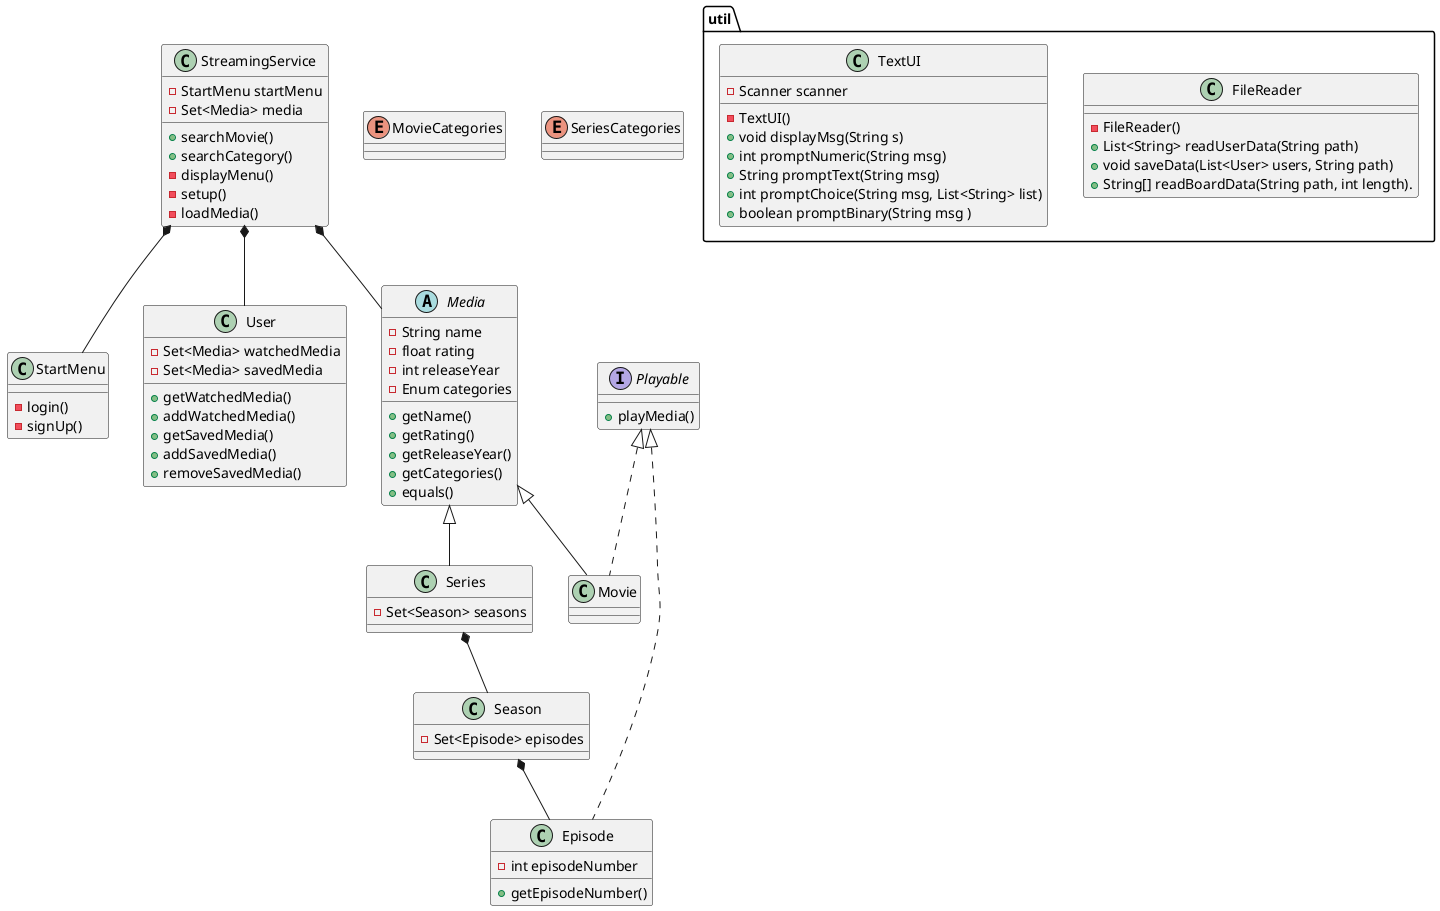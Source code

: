 @startuml

Class StreamingService
{
- StartMenu startMenu
- Set<Media> media
+ searchMovie()
+ searchCategory()
- displayMenu()
- setup()
- loadMedia()
}
package "util" {
    Class FileReader {
    - FileReader()
    + List<String> readUserData(String path)
    + void saveData(List<User> users, String path)
    + String[] readBoardData(String path, int length).
    }

    Class TextUI {
    - TextUI()
    - Scanner scanner
    + void displayMsg(String s)
    + int promptNumeric(String msg)
    + String promptText(String msg)
    + int promptChoice(String msg, List<String> list)
    + boolean promptBinary(String msg )
    }
}

Class StartMenu{
- login()
- signUp()
}

Class User {
- Set<Media> watchedMedia
- Set<Media> savedMedia
+ getWatchedMedia()
+ addWatchedMedia()
+ getSavedMedia()
+ addSavedMedia()
+ removeSavedMedia()
}

Enum MovieCategories {

}

Enum SeriesCategories {
}

Abstract Media {
- String name
- float rating
- int releaseYear
- Enum categories

+ getName()
+ getRating()
+ getReleaseYear()
+ getCategories()
+ equals()
}

Interface Playable {
+ playMedia()
}

Class Movie extends Media implements Playable {

}

Class Series extends Media {
- Set<Season> seasons
}

Class Season {
- Set<Episode> episodes
}

Class Episode implements Playable {
- int episodeNumber
+ getEpisodeNumber()
}

StreamingService *-- Media
StreamingService *-- User
StreamingService *-- StartMenu

Series *-- Season

Season *-- Episode

@enduml